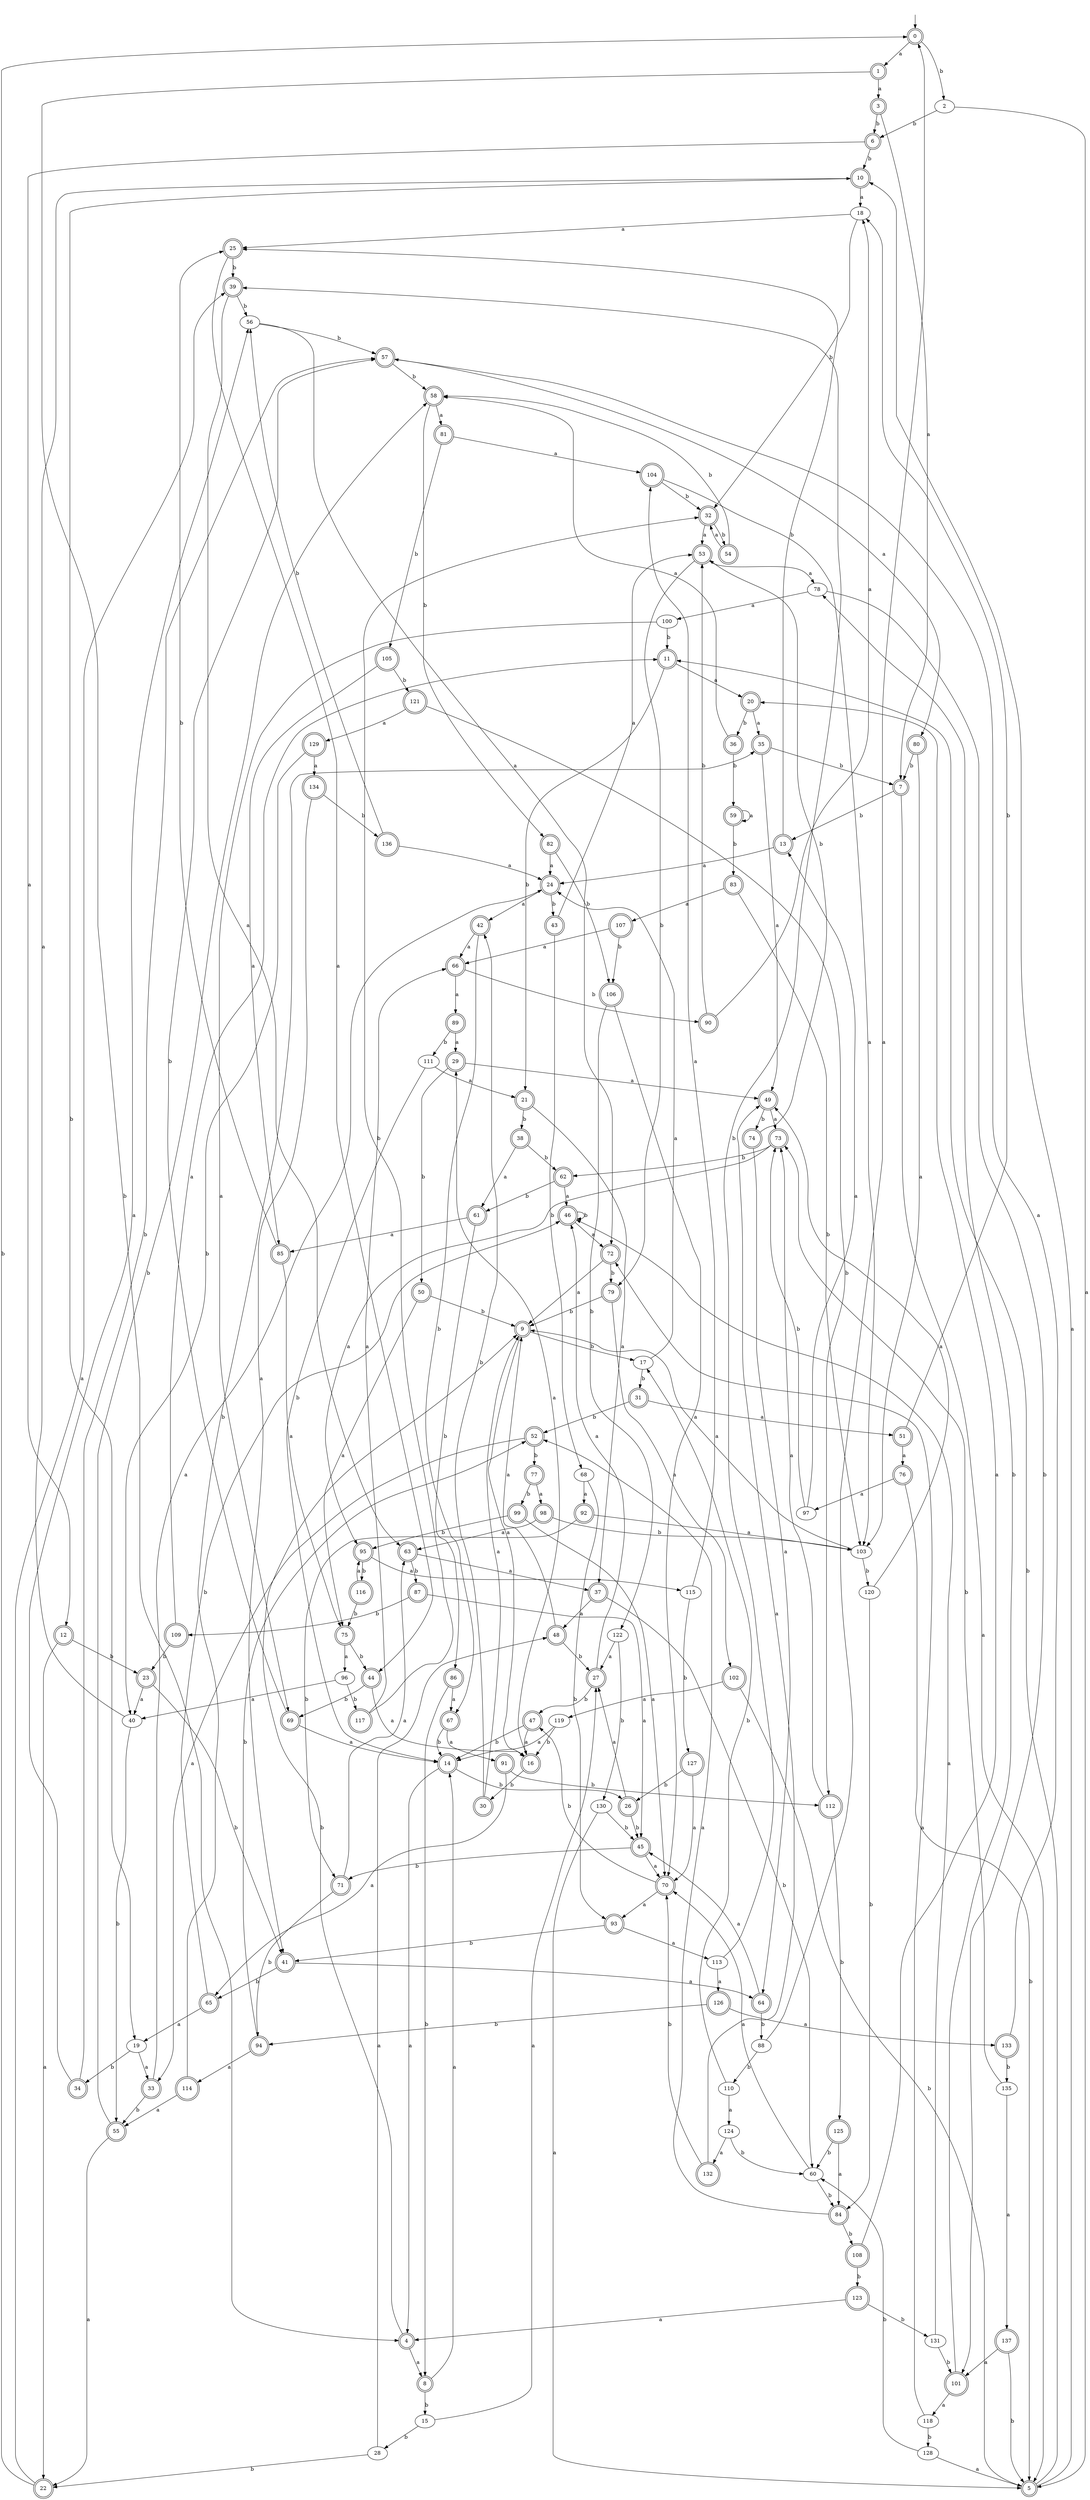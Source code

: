 digraph RandomDFA {
  __start0 [label="", shape=none];
  __start0 -> 0 [label=""];
  0 [shape=circle] [shape=doublecircle]
  0 -> 1 [label="a"]
  0 -> 2 [label="b"]
  1 [shape=doublecircle]
  1 -> 3 [label="a"]
  1 -> 4 [label="b"]
  2
  2 -> 5 [label="a"]
  2 -> 6 [label="b"]
  3 [shape=doublecircle]
  3 -> 7 [label="a"]
  3 -> 6 [label="b"]
  4 [shape=doublecircle]
  4 -> 8 [label="a"]
  4 -> 9 [label="b"]
  5 [shape=doublecircle]
  5 -> 10 [label="a"]
  5 -> 11 [label="b"]
  6 [shape=doublecircle]
  6 -> 12 [label="a"]
  6 -> 10 [label="b"]
  7 [shape=doublecircle]
  7 -> 5 [label="a"]
  7 -> 13 [label="b"]
  8 [shape=doublecircle]
  8 -> 14 [label="a"]
  8 -> 15 [label="b"]
  9 [shape=doublecircle]
  9 -> 16 [label="a"]
  9 -> 17 [label="b"]
  10 [shape=doublecircle]
  10 -> 18 [label="a"]
  10 -> 19 [label="b"]
  11 [shape=doublecircle]
  11 -> 20 [label="a"]
  11 -> 21 [label="b"]
  12 [shape=doublecircle]
  12 -> 22 [label="a"]
  12 -> 23 [label="b"]
  13 [shape=doublecircle]
  13 -> 24 [label="a"]
  13 -> 25 [label="b"]
  14 [shape=doublecircle]
  14 -> 4 [label="a"]
  14 -> 26 [label="b"]
  15
  15 -> 27 [label="a"]
  15 -> 28 [label="b"]
  16 [shape=doublecircle]
  16 -> 29 [label="a"]
  16 -> 30 [label="b"]
  17
  17 -> 24 [label="a"]
  17 -> 31 [label="b"]
  18
  18 -> 25 [label="a"]
  18 -> 32 [label="b"]
  19
  19 -> 33 [label="a"]
  19 -> 34 [label="b"]
  20 [shape=doublecircle]
  20 -> 35 [label="a"]
  20 -> 36 [label="b"]
  21 [shape=doublecircle]
  21 -> 37 [label="a"]
  21 -> 38 [label="b"]
  22 [shape=doublecircle]
  22 -> 39 [label="a"]
  22 -> 0 [label="b"]
  23 [shape=doublecircle]
  23 -> 40 [label="a"]
  23 -> 41 [label="b"]
  24 [shape=doublecircle]
  24 -> 42 [label="a"]
  24 -> 43 [label="b"]
  25 [shape=doublecircle]
  25 -> 44 [label="a"]
  25 -> 39 [label="b"]
  26 [shape=doublecircle]
  26 -> 27 [label="a"]
  26 -> 45 [label="b"]
  27 [shape=doublecircle]
  27 -> 46 [label="a"]
  27 -> 47 [label="b"]
  28
  28 -> 48 [label="a"]
  28 -> 22 [label="b"]
  29 [shape=doublecircle]
  29 -> 49 [label="a"]
  29 -> 50 [label="b"]
  30 [shape=doublecircle]
  30 -> 9 [label="a"]
  30 -> 42 [label="b"]
  31 [shape=doublecircle]
  31 -> 51 [label="a"]
  31 -> 52 [label="b"]
  32 [shape=doublecircle]
  32 -> 53 [label="a"]
  32 -> 54 [label="b"]
  33 [shape=doublecircle]
  33 -> 24 [label="a"]
  33 -> 55 [label="b"]
  34 [shape=doublecircle]
  34 -> 56 [label="a"]
  34 -> 57 [label="b"]
  35 [shape=doublecircle]
  35 -> 49 [label="a"]
  35 -> 7 [label="b"]
  36 [shape=doublecircle]
  36 -> 58 [label="a"]
  36 -> 59 [label="b"]
  37 [shape=doublecircle]
  37 -> 48 [label="a"]
  37 -> 60 [label="b"]
  38 [shape=doublecircle]
  38 -> 61 [label="a"]
  38 -> 62 [label="b"]
  39 [shape=doublecircle]
  39 -> 63 [label="a"]
  39 -> 56 [label="b"]
  40
  40 -> 10 [label="a"]
  40 -> 55 [label="b"]
  41 [shape=doublecircle]
  41 -> 64 [label="a"]
  41 -> 65 [label="b"]
  42 [shape=doublecircle]
  42 -> 66 [label="a"]
  42 -> 67 [label="b"]
  43 [shape=doublecircle]
  43 -> 53 [label="a"]
  43 -> 68 [label="b"]
  44 [shape=doublecircle]
  44 -> 16 [label="a"]
  44 -> 69 [label="b"]
  45 [shape=doublecircle]
  45 -> 70 [label="a"]
  45 -> 71 [label="b"]
  46 [shape=doublecircle]
  46 -> 72 [label="a"]
  46 -> 46 [label="b"]
  47 [shape=doublecircle]
  47 -> 16 [label="a"]
  47 -> 14 [label="b"]
  48 [shape=doublecircle]
  48 -> 9 [label="a"]
  48 -> 27 [label="b"]
  49 [shape=doublecircle]
  49 -> 73 [label="a"]
  49 -> 74 [label="b"]
  50 [shape=doublecircle]
  50 -> 75 [label="a"]
  50 -> 9 [label="b"]
  51 [shape=doublecircle]
  51 -> 76 [label="a"]
  51 -> 18 [label="b"]
  52 [shape=doublecircle]
  52 -> 33 [label="a"]
  52 -> 77 [label="b"]
  53 [shape=doublecircle]
  53 -> 78 [label="a"]
  53 -> 79 [label="b"]
  54 [shape=doublecircle]
  54 -> 32 [label="a"]
  54 -> 58 [label="b"]
  55 [shape=doublecircle]
  55 -> 22 [label="a"]
  55 -> 58 [label="b"]
  56
  56 -> 72 [label="a"]
  56 -> 57 [label="b"]
  57 [shape=doublecircle]
  57 -> 80 [label="a"]
  57 -> 58 [label="b"]
  58 [shape=doublecircle]
  58 -> 81 [label="a"]
  58 -> 82 [label="b"]
  59 [shape=doublecircle]
  59 -> 59 [label="a"]
  59 -> 83 [label="b"]
  60
  60 -> 70 [label="a"]
  60 -> 84 [label="b"]
  61 [shape=doublecircle]
  61 -> 85 [label="a"]
  61 -> 86 [label="b"]
  62 [shape=doublecircle]
  62 -> 46 [label="a"]
  62 -> 61 [label="b"]
  63 [shape=doublecircle]
  63 -> 37 [label="a"]
  63 -> 87 [label="b"]
  64 [shape=doublecircle]
  64 -> 45 [label="a"]
  64 -> 88 [label="b"]
  65 [shape=doublecircle]
  65 -> 19 [label="a"]
  65 -> 46 [label="b"]
  66 [shape=doublecircle]
  66 -> 89 [label="a"]
  66 -> 90 [label="b"]
  67 [shape=doublecircle]
  67 -> 91 [label="a"]
  67 -> 14 [label="b"]
  68
  68 -> 92 [label="a"]
  68 -> 93 [label="b"]
  69 [shape=doublecircle]
  69 -> 14 [label="a"]
  69 -> 57 [label="b"]
  70 [shape=doublecircle]
  70 -> 93 [label="a"]
  70 -> 47 [label="b"]
  71 [shape=doublecircle]
  71 -> 63 [label="a"]
  71 -> 94 [label="b"]
  72 [shape=doublecircle]
  72 -> 9 [label="a"]
  72 -> 79 [label="b"]
  73 [shape=doublecircle]
  73 -> 95 [label="a"]
  73 -> 62 [label="b"]
  74 [shape=doublecircle]
  74 -> 64 [label="a"]
  74 -> 53 [label="b"]
  75 [shape=doublecircle]
  75 -> 96 [label="a"]
  75 -> 44 [label="b"]
  76 [shape=doublecircle]
  76 -> 97 [label="a"]
  76 -> 5 [label="b"]
  77 [shape=doublecircle]
  77 -> 98 [label="a"]
  77 -> 99 [label="b"]
  78
  78 -> 100 [label="a"]
  78 -> 101 [label="b"]
  79 [shape=doublecircle]
  79 -> 102 [label="a"]
  79 -> 9 [label="b"]
  80 [shape=doublecircle]
  80 -> 103 [label="a"]
  80 -> 7 [label="b"]
  81 [shape=doublecircle]
  81 -> 104 [label="a"]
  81 -> 105 [label="b"]
  82 [shape=doublecircle]
  82 -> 24 [label="a"]
  82 -> 106 [label="b"]
  83 [shape=doublecircle]
  83 -> 107 [label="a"]
  83 -> 103 [label="b"]
  84 [shape=doublecircle]
  84 -> 52 [label="a"]
  84 -> 108 [label="b"]
  85 [shape=doublecircle]
  85 -> 75 [label="a"]
  85 -> 25 [label="b"]
  86 [shape=doublecircle]
  86 -> 67 [label="a"]
  86 -> 8 [label="b"]
  87 [shape=doublecircle]
  87 -> 45 [label="a"]
  87 -> 109 [label="b"]
  88
  88 -> 0 [label="a"]
  88 -> 110 [label="b"]
  89 [shape=doublecircle]
  89 -> 29 [label="a"]
  89 -> 111 [label="b"]
  90 [shape=doublecircle]
  90 -> 18 [label="a"]
  90 -> 53 [label="b"]
  91 [shape=doublecircle]
  91 -> 65 [label="a"]
  91 -> 112 [label="b"]
  92 [shape=doublecircle]
  92 -> 103 [label="a"]
  92 -> 71 [label="b"]
  93 [shape=doublecircle]
  93 -> 113 [label="a"]
  93 -> 41 [label="b"]
  94 [shape=doublecircle]
  94 -> 114 [label="a"]
  94 -> 52 [label="b"]
  95 [shape=doublecircle]
  95 -> 115 [label="a"]
  95 -> 116 [label="b"]
  96
  96 -> 40 [label="a"]
  96 -> 117 [label="b"]
  97
  97 -> 13 [label="a"]
  97 -> 73 [label="b"]
  98 [shape=doublecircle]
  98 -> 63 [label="a"]
  98 -> 103 [label="b"]
  99 [shape=doublecircle]
  99 -> 70 [label="a"]
  99 -> 95 [label="b"]
  100
  100 -> 69 [label="a"]
  100 -> 11 [label="b"]
  101 [shape=doublecircle]
  101 -> 118 [label="a"]
  101 -> 78 [label="b"]
  102 [shape=doublecircle]
  102 -> 119 [label="a"]
  102 -> 5 [label="b"]
  103
  103 -> 9 [label="a"]
  103 -> 120 [label="b"]
  104 [shape=doublecircle]
  104 -> 103 [label="a"]
  104 -> 32 [label="b"]
  105 [shape=doublecircle]
  105 -> 85 [label="a"]
  105 -> 121 [label="b"]
  106 [shape=doublecircle]
  106 -> 70 [label="a"]
  106 -> 122 [label="b"]
  107 [shape=doublecircle]
  107 -> 66 [label="a"]
  107 -> 106 [label="b"]
  108 [shape=doublecircle]
  108 -> 20 [label="a"]
  108 -> 123 [label="b"]
  109 [shape=doublecircle]
  109 -> 11 [label="a"]
  109 -> 23 [label="b"]
  110
  110 -> 124 [label="a"]
  110 -> 17 [label="b"]
  111
  111 -> 21 [label="a"]
  111 -> 14 [label="b"]
  112 [shape=doublecircle]
  112 -> 73 [label="a"]
  112 -> 125 [label="b"]
  113
  113 -> 126 [label="a"]
  113 -> 39 [label="b"]
  114 [shape=doublecircle]
  114 -> 55 [label="a"]
  114 -> 35 [label="b"]
  115
  115 -> 104 [label="a"]
  115 -> 127 [label="b"]
  116 [shape=doublecircle]
  116 -> 95 [label="a"]
  116 -> 75 [label="b"]
  117 [shape=doublecircle]
  117 -> 66 [label="a"]
  117 -> 32 [label="b"]
  118
  118 -> 72 [label="a"]
  118 -> 128 [label="b"]
  119
  119 -> 14 [label="a"]
  119 -> 16 [label="b"]
  120
  120 -> 49 [label="a"]
  120 -> 84 [label="b"]
  121 [shape=doublecircle]
  121 -> 129 [label="a"]
  121 -> 112 [label="b"]
  122
  122 -> 27 [label="a"]
  122 -> 130 [label="b"]
  123 [shape=doublecircle]
  123 -> 4 [label="a"]
  123 -> 131 [label="b"]
  124
  124 -> 132 [label="a"]
  124 -> 60 [label="b"]
  125 [shape=doublecircle]
  125 -> 84 [label="a"]
  125 -> 60 [label="b"]
  126 [shape=doublecircle]
  126 -> 133 [label="a"]
  126 -> 94 [label="b"]
  127 [shape=doublecircle]
  127 -> 70 [label="a"]
  127 -> 26 [label="b"]
  128
  128 -> 5 [label="a"]
  128 -> 60 [label="b"]
  129 [shape=doublecircle]
  129 -> 134 [label="a"]
  129 -> 40 [label="b"]
  130
  130 -> 5 [label="a"]
  130 -> 45 [label="b"]
  131
  131 -> 46 [label="a"]
  131 -> 101 [label="b"]
  132 [shape=doublecircle]
  132 -> 49 [label="a"]
  132 -> 70 [label="b"]
  133 [shape=doublecircle]
  133 -> 57 [label="a"]
  133 -> 135 [label="b"]
  134 [shape=doublecircle]
  134 -> 41 [label="a"]
  134 -> 136 [label="b"]
  135
  135 -> 137 [label="a"]
  135 -> 73 [label="b"]
  136 [shape=doublecircle]
  136 -> 24 [label="a"]
  136 -> 56 [label="b"]
  137 [shape=doublecircle]
  137 -> 101 [label="a"]
  137 -> 5 [label="b"]
}
